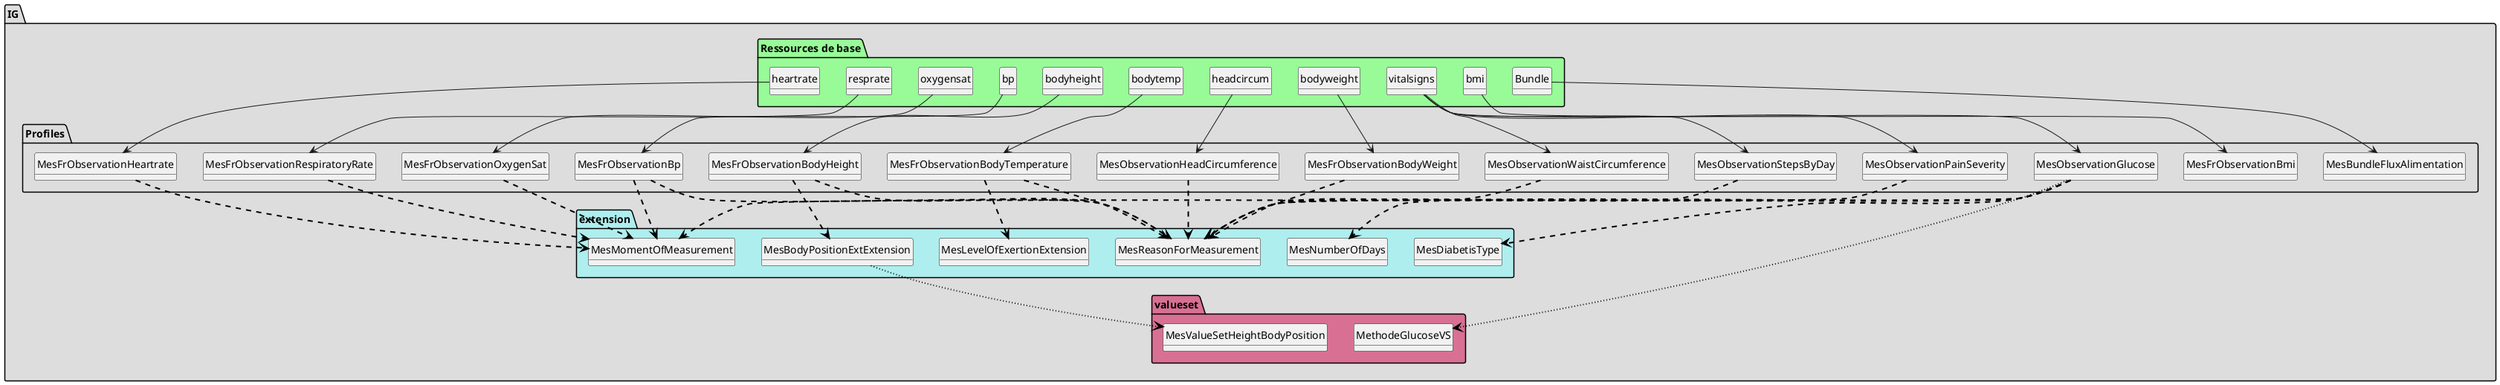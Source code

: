 @startuml
set namespaceSeparator ?
hide circle
hide class fields

package IG #DDDDDD{

     package Profiles #DDDDDD{

        class MesBundleFluxAlimentation{

             Bundle.type => [None..None]
             Bundle.entry => [1..None]
             Bundle.entry:mes-observation => [1..1]
             Bundle.entry:mes-observation.resource => [None..None]
             Bundle.entry:mes-observation.request => [1..None]
             Bundle.entry:mes-observation.request.method => [None..None]
             Bundle.entry:mes-observation.request.url => [None..None]
             Bundle.entry:mes-device => [0..1]
             Bundle.entry:mes-device.resource => [None..None]
             Bundle.entry:mes-device.request => [1..None]
             Bundle.entry:mes-device.request.method => [None..None]
             Bundle.entry:mes-device.request.url => [None..None]
        } 

        class MesFrObservationBmi{

             Observation.meta.source => [None..None]
             Observation.extension:supportingInfo => <&plus>[0..1]
             Observation.code.coding => [1..None]
             Observation.subject => [None..None]
             Observation.encounter => [None..None]
             Observation.performer => [None..None]
             Observation.value[x] => [None..None]
             Observation.dataAbsentReason.coding.system => [1..None]
             Observation.dataAbsentReason.coding.code => [1..None]
             Observation.interpretation => [None..None]
             Observation.device => [None..None]
             Observation.referenceRange.appliesTo => [None..None]
             Observation.referenceRange.appliesTo.coding.system => [1..None]
             Observation.referenceRange.appliesTo.coding.code => [1..None]
        } 

        class MesFrObservationBodyTemperature{

             Observation.meta.source => [None..None]
             Observation.extension:levelOfExertion => <&plus>[0..1]
             Observation.extension:supportingInfo => <&plus>[0..1]
             Observation.extension:MesReasonForMeasurement => <&plus>[0..1]
             Observation.code.coding => [1..None]
             Observation.subject => [None..None]
             Observation.encounter => [None..None]
             Observation.performer => [None..None]
             Observation.value[x] => [None..None]
             Observation.value[x]:valueQuantity => [None..None]
             Observation.dataAbsentReason.coding.system => [1..None]
             Observation.dataAbsentReason.coding.code => [1..None]
             Observation.interpretation => [None..None]
             Observation.bodySite => [None..None]
             Observation.bodySite.coding.system => [1..None]
             Observation.bodySite.coding.code => [1..None]
             Observation.method => [None..None]
             Observation.device => [None..None]
        } 

        class MesFrObservationBodyWeight{

             Observation.meta.source => [None..None]
             Observation.extension:supportingInfo => <&plus>[0..1]
             Observation.extension:MesReasonForMeasurement => <&plus>[0..1]
             Observation.code.coding => [1..None]
             Observation.subject => [None..None]
             Observation.encounter => [None..None]
             Observation.performer => [None..None]
             Observation.value[x] => [None..None]
             Observation.value[x]:valueQuantity => [None..None]
             Observation.value[x]:valueQuantity.code => [None..None]
             Observation.dataAbsentReason.coding.system => [1..None]
             Observation.dataAbsentReason.coding.code => [1..None]
             Observation.interpretation => [None..None]
             Observation.method => [None..None]
             Observation.device => [None..None]
        } 

        class MesFrObservationBodyHeight{

             Observation.meta.source => [None..None]
             Observation.extension:bodyposition => <&plus>[0..1]
             Observation.extension:supportingInfo => <&plus>[0..1]
             Observation.extension:MesReasonForMeasurement => <&plus>[0..1]
             Observation.code.coding => [1..None]
             Observation.subject => [None..None]
             Observation.encounter => [None..None]
             Observation.performer => [None..None]
             Observation.value[x] => [None..None]
             Observation.value[x]:valueQuantity => [None..None]
             Observation.dataAbsentReason.coding.system => [1..None]
             Observation.dataAbsentReason.coding.code => [1..None]
             Observation.interpretation => [None..None]
             Observation.method => [None..None]
             Observation.device => [None..None]
        } 

        class MesFrObservationBp{

             Observation.meta.source => [None..None]
             Observation.extension:supportingInfo => <&plus>[0..1]
             Observation.extension:MesReasonForMeasurement => <&plus>[0..1]
             Observation.extension:MesMomentOfMeasurement => <&plus>[0..1]
             Observation.category:VSCat => [None..None]
             Observation.category:VSCat.coding.display => [None..None]
             Observation.code.coding => [1..None]
             Observation.subject => [None..None]
             Observation.encounter => [None..None]
             Observation.effective[x] => [None..None]
             Observation.performer => [None..None]
             Observation.value[x] => [None..0]
             Observation.interpretation => [None..None]
             Observation.bodySite => [None..None]
             Observation.bodySite.coding.system => [1..None]
             Observation.bodySite.coding.code => [1..None]
             Observation.method => [None..None]
             Observation.device => [None..None]
             Observation.referenceRange.appliesTo => [None..None]
             Observation.referenceRange.appliesTo.coding.system => [1..None]
             Observation.referenceRange.appliesTo.coding.code => [1..None]
             Observation.component:SystolicBP => [None..None]
             Observation.component:SystolicBP.code.coding => [1..None]
             Observation.component:SystolicBP.value[x] => [None..None]
             Observation.component:DiastolicBP => [None..None]
             Observation.component:DiastolicBP.code.coding => [1..None]
             Observation.component:DiastolicBP.value[x] => [None..None]
             Observation.component:MeanBP => [0..1]
             Observation.component:MeanBP.code.coding => [1..None]
             Observation.component:MeanBP.code.coding:MBPCode => [1..1]
             Observation.component:MeanBP.code.coding:MBPCode.system => [1..None]
             Observation.component:MeanBP.code.coding:MBPCode.code => [1..None]
        } 

        class MesFrObservationHeartrate{

             Observation.meta.source => [None..None]
             Observation.extension:levelOfExertion => <&plus>[0..1]
             Observation.extension:bodyPosition => <&plus>[0..1]
             Observation.extension:supportingInfo => <&plus>[0..1]
             Observation.extension:MesMomentOfMeasurement => <&plus>[0..1]
             Observation.code.coding => [1..None]
             Observation.subject => [None..None]
             Observation.encounter => [None..None]
             Observation.performer => [None..None]
             Observation.value[x] => [None..None]
             Observation.dataAbsentReason.coding.system => [1..None]
             Observation.dataAbsentReason.coding.code => [1..None]
             Observation.interpretation => [None..None]
             Observation.bodySite => [None..None]
             Observation.method => [None..None]
             Observation.device => [None..None]
             Observation.referenceRange.appliesTo => [None..None]
             Observation.referenceRange.appliesTo.coding.system => [1..None]
             Observation.referenceRange.appliesTo.coding.code => [1..None]
        } 

        class MesFrObservationOxygenSat{

             Observation.meta.source => [None..None]
             Observation.extension:supportingInfoAdministrationOxygen => <&plus>[0..1]
             Observation.extension:MesMomentOfMeasurement => <&plus>[0..1]
             Observation.partOf => [None..1]
             Observation.partOf.reference => [None..None]
             Observation.category:VSCat => [None..None]
             Observation.category:VSCat.coding.display => [None..None]
             Observation.code.coding => [1..None]
             Observation.subject => [None..None]
             Observation.encounter => [None..None]
             Observation.performer => [None..None]
             Observation.value[x] => [None..None]
             Observation.bodySite => [None..None]
             Observation.method => [None..None]
             Observation.method.coding.system => [1..None]
             Observation.method.coding.code => [1..None]
             Observation.device => [None..None]
        } 

        class MesFrObservationRespiratoryRate{

             Observation => [None..None]
             Observation.meta.source => [None..None]
             Observation.extension:bodyPosition => <&plus>[0..1]
             Observation.extension:levelOfExertion => <&plus>[0..1]
             Observation.extension:supportingInfo => <&plus>[0..1]
             Observation.extension:MesMomentOfMeasurement => <&plus>[0..1]
             Observation.category:VSCat => [None..None]
             Observation.category:VSCat.coding.display => [None..None]
             Observation.code.coding => [1..None]
             Observation.subject => [None..None]
             Observation.encounter => [None..None]
             Observation.performer => [None..None]
             Observation.value[x] => [None..None]
             Observation.method => [None..None]
             Observation.device => [None..None]
        } 

        class MesObservationGlucose{

             Observation.meta.source => [None..None]
             Observation.extension:supportingInfo => <&plus>[0..1]
             Observation.extension:MesReasonForMeasurement => <&plus>[0..1]
             Observation.extension:MesMomentOfMeasurement => <&plus>[0..1]
             Observation.extension:MesMomentOfMeasurement.value[x] => <&plus>[None..None]
             Observation.extension:MesNumberOfDays => <&plus>[0..1]
             Observation.extension:MesDiabetisType => <&plus>[0..1]
             Observation.category:VSCat => [None..None]
             Observation.category:VSCat.coding.display => [None..None]
             Observation.code => [None..None]
             Observation.code.coding.system => [1..None]
             Observation.code.coding.code => [1..None]
             Observation.subject => [None..None]
             Observation.encounter => [None..None]
             Observation.effective[x] => [None..None]
             Observation.performer => [None..None]
             Observation.value[x] => [None..None]
             Observation.value[x].value => [None..None]
             Observation.value[x].system => [1..None]
             Observation.value[x].code => [1..None]
             Observation.dataAbsentReason.coding.system => [1..None]
             Observation.dataAbsentReason.coding.code => [1..None]
             Observation.method => [None..None]
             Observation.device => [None..None]
             Observation.referenceRange.appliesTo => [None..None]
             Observation.referenceRange.appliesTo.coding.system => [1..None]
             Observation.referenceRange.appliesTo.coding.code => [1..None]
        } 

        class MesObservationHeadCircumference{

             Observation.meta.source => [None..None]
             Observation.extension:supportingInfo => <&plus>[0..1]
             Observation.extension:MesReasonForMeasurement => <&plus>[0..1]
             Observation.code.coding => [2..None]
             Observation.code.coding:headCircumCode => [1..1]
             Observation.subject => [None..None]
             Observation.encounter => [None..None]
             Observation.performer => [None..None]
             Observation.value[x] => [None..None]
             Observation.value[x]:valueQuantity => [None..None]
             Observation.value[x]:valueQuantity.unit => [None..None]
        } 

        class MesObservationPainSeverity{

             Observation.meta.source => [None..None]
             Observation.extension:supportingInfo => <&plus>[0..1]
             Observation.extension:MesReasonForMeasurement => <&plus>[0..1]
             Observation.category:VSCat => [None..None]
             Observation.category:VSCat.coding.display => [None..None]
             Observation.code.coding => [1..None]
             Observation.code.coding:painServerCode => [1..1]
             Observation.effective[x] => [None..None]
             Observation.value[x] => [None..None]
             Observation.value[x].unit => [1..None]
             Observation.value[x].system => [None..None]
             Observation.value[x].code => [1..None]
             Observation.dataAbsentReason.coding.system => [1..None]
             Observation.dataAbsentReason.coding.code => [1..None]
             Observation.bodySite => [None..None]
             Observation.method => [None..None]
        } 

        class MesObservationStepsByDay{

             Observation.meta.source => [None..None]
             Observation.extension:supportingInfo => <&plus>[0..1]
             Observation.extension:MesReasonForMeasurement => <&plus>[0..1]
             Observation.code.coding => [1..None]
             Observation.code.coding:stepsBDCode => [1..1]
             Observation.subject => [None..None]
             Observation.encounter => [None..None]
             Observation.performer => [None..None]
             Observation.value[x] => [None..None]
             Observation.value[x].unit => [1..None]
             Observation.value[x].system => [1..None]
             Observation.value[x].code => [1..None]
             Observation.dataAbsentReason.coding.system => [1..None]
             Observation.dataAbsentReason.coding.code => [1..None]
             Observation.method => [None..None]
             Observation.device => [None..None]
        } 

        class MesObservationWaistCircumference{

             Observation.meta.source => [None..None]
             Observation.extension:supportingInfo => <&plus>[0..1]
             Observation.extension:MesReasonForMeasurement => <&plus>[0..1]
             Observation.code.coding => [1..None]
             Observation.code.coding:waistCircumCode => [1..1]
             Observation.subject => [None..None]
             Observation.encounter => [None..None]
             Observation.performer => [None..None]
             Observation.value[x] => [None..None]
             Observation.value[x].system => [1..None]
             Observation.value[x].code => [1..None]
             Observation.dataAbsentReason.coding.system => [1..None]
             Observation.dataAbsentReason.coding.code => [1..None]
             Observation.device => [None..None]
         }

     }
     package extension #paleturquoise {

     MesFrObservationBodyTemperature -[#black,dashed,thickness=2]-> MesLevelOfExertionExtension
     MesFrObservationBodyTemperature -[#black,dashed,thickness=2]-> MesReasonForMeasurement
     MesFrObservationBodyWeight -[#black,dashed,thickness=2]-> MesReasonForMeasurement
     MesFrObservationBodyHeight -[#black,dashed,thickness=2]-> MesBodyPositionExtExtension
     MesFrObservationBodyHeight -[#black,dashed,thickness=2]-> MesReasonForMeasurement
     MesFrObservationBp -[#black,dashed,thickness=2]-> MesReasonForMeasurement
     MesFrObservationBp -[#black,dashed,thickness=2]-> MesMomentOfMeasurement
     MesFrObservationHeartrate -[#black,dashed,thickness=2]-> MesMomentOfMeasurement
     MesFrObservationOxygenSat -[#black,dashed,thickness=2]-> MesMomentOfMeasurement
     MesFrObservationRespiratoryRate -[#black,dashed,thickness=2]-> MesMomentOfMeasurement
     MesObservationGlucose -[#black,dashed,thickness=2]-> MesReasonForMeasurement
     MesObservationGlucose -[#black,dashed,thickness=2]-> MesMomentOfMeasurement
     MesObservationGlucose -[#black,dashed,thickness=2]-> MesNumberOfDays
     MesObservationGlucose -[#black,dashed,thickness=2]-> MesDiabetisType
     MesObservationHeadCircumference -[#black,dashed,thickness=2]-> MesReasonForMeasurement
     MesObservationPainSeverity -[#black,dashed,thickness=2]-> MesReasonForMeasurement
     MesObservationStepsByDay -[#black,dashed,thickness=2]-> MesReasonForMeasurement
     MesObservationWaistCircumference -[#black,dashed,thickness=2]-> MesReasonForMeasurement

        class MesBodyPositionExtExtension{

          Extension.extension => [None..0]
          Extension.url => [None..None]
          Extension.value[x] => [None..None]
        } 
        class MesLevelOfExertionExtension{

          Extension.extension => [None..0]
          Extension.url => [None..None]
          Extension.value[x] => [None..None]
        } 
        class MesDiabetisType{

          Extension.extension => [None..0]
          Extension.url => [None..None]
          Extension.value[x] => [None..None]
        } 
        class MesMomentOfMeasurement{

          Extension.extension => [None..0]
          Extension.url => [None..None]
          Extension.value[x] => [None..None]
          Extension.value[x].coding => [None..1]
          Extension.value[x].coding.system => [1..None]
          Extension.value[x].coding.code => [1..None]
        } 
        class MesNumberOfDays{

          Extension.extension => [None..0]
          Extension.url => [None..None]
          Extension.value[x] => [None..None]
        } 
        class MesReasonForMeasurement{

          Extension.extension => [None..0]
          Extension.url => [None..None]
          Extension.value[x] => [None..None]
         }
     }
     package valueset #PaleVioletRed{

        class MesValueSetHeightBodyPosition  

     MesBodyPositionExtExtension -[#black,dotted,thickness=2]-> MesValueSetHeightBodyPosition

        class MethodeGlucoseVS  

     MesObservationGlucose -[#black,dotted,thickness=2]-> MethodeGlucoseVS
       }

package "Ressources de base" #palegreen {

 class "Bundle" as  class94c51f19c37f96ed231f5a0ae512b2a8 

    class94c51f19c37f96ed231f5a0ae512b2a8 --> MesBundleFluxAlimentation

 class "bmi" as  class810dc6911c825b55eff684098f2beb19 

    class810dc6911c825b55eff684098f2beb19 --> MesFrObservationBmi

 class "bodytemp" as  classaa5a81d6f7003d017ea7e6b41ad267e1 

    classaa5a81d6f7003d017ea7e6b41ad267e1 --> MesFrObservationBodyTemperature

 class "bodyweight" as  class42f266cb82c4cd680f97c9609fbd96e1 

    class42f266cb82c4cd680f97c9609fbd96e1 --> MesFrObservationBodyWeight

 class "bodyheight" as  classee160d1136ad35f95725456015231c04 

    classee160d1136ad35f95725456015231c04 --> MesFrObservationBodyHeight

 class "bp" as  class5cfdb867e96374c7883b31d6928cc4cb 

    class5cfdb867e96374c7883b31d6928cc4cb --> MesFrObservationBp

 class "heartrate" as  class9f0e20598fbb64e6492886a377f511b4 

    class9f0e20598fbb64e6492886a377f511b4 --> MesFrObservationHeartrate

 class "oxygensat" as  class7b8a7e51da4b89e163108c52f4754acc 

    class7b8a7e51da4b89e163108c52f4754acc --> MesFrObservationOxygenSat

 class "resprate" as  class61618b724e7eb165e5c54c81755777ae 

    class61618b724e7eb165e5c54c81755777ae --> MesFrObservationRespiratoryRate

 class "vitalsigns" as  classbc3e6f566d4b627eb1169a15f6c63afa 

    classbc3e6f566d4b627eb1169a15f6c63afa --> MesObservationGlucose

 class "headcircum" as  class79f4f12cb29f354faab97cf03e408d1c 

    class79f4f12cb29f354faab97cf03e408d1c --> MesObservationHeadCircumference

 class "vitalsigns" as  classbc3e6f566d4b627eb1169a15f6c63afa 

    classbc3e6f566d4b627eb1169a15f6c63afa --> MesObservationPainSeverity

 class "vitalsigns" as  classbc3e6f566d4b627eb1169a15f6c63afa 

    classbc3e6f566d4b627eb1169a15f6c63afa --> MesObservationStepsByDay

 class "vitalsigns" as  classbc3e6f566d4b627eb1169a15f6c63afa 

    classbc3e6f566d4b627eb1169a15f6c63afa --> MesObservationWaistCircumference
}
@enduml